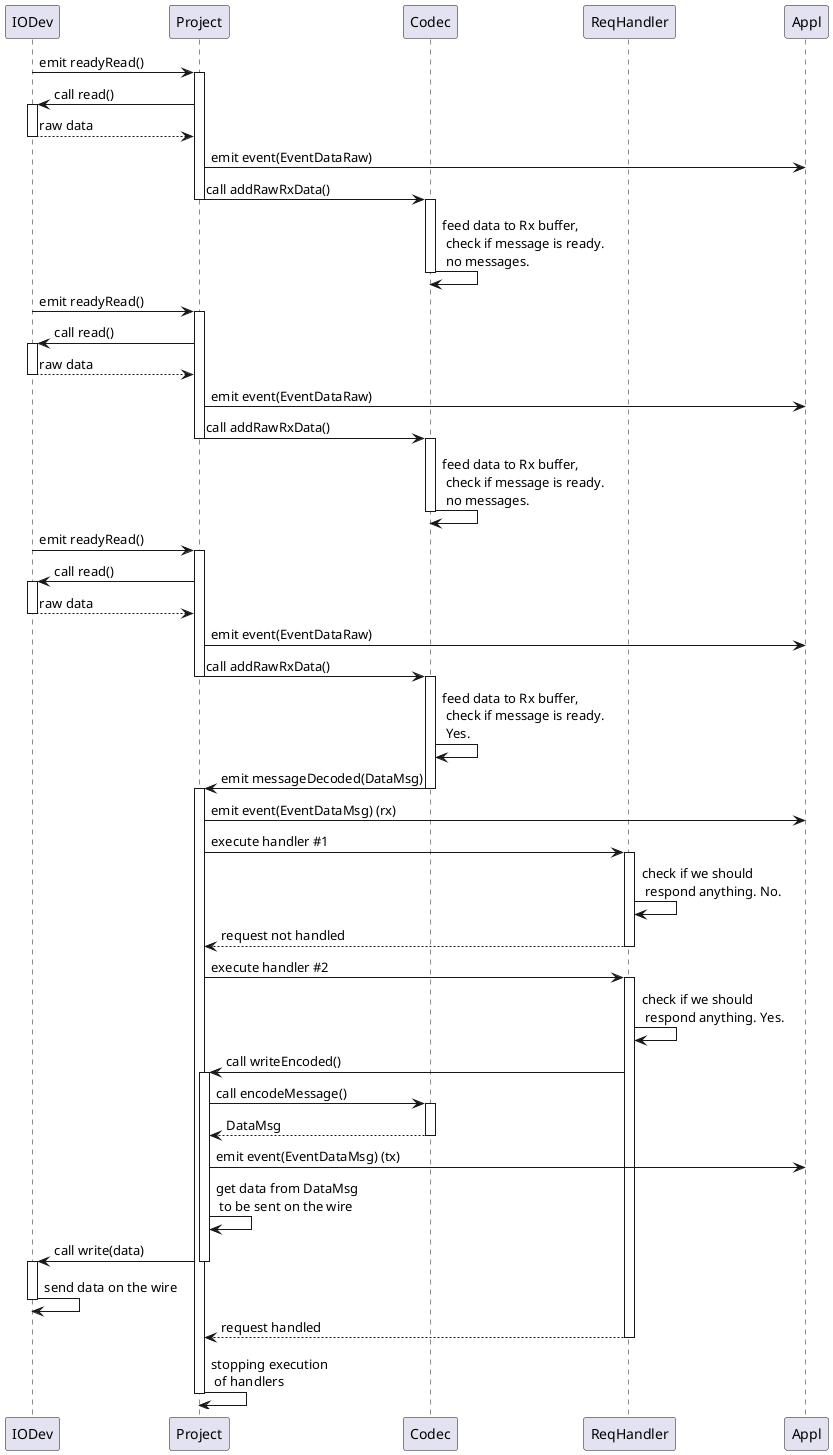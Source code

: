 @startuml

participant IODev
participant Project
participant Codec
participant ReqHandler
participant Appl

IODev -> Project: emit readyRead()
activate Project
Project -> IODev: call read()
activate IODev
IODev --> Project: raw data
deactivate IODev

Project -> Appl: emit event(EventDataRaw)
Project -> Codec: call addRawRxData()
deactivate Project
activate Codec
Codec -> Codec: feed data to Rx buffer, \n check if message is ready. \n no messages.
deactivate Codec

IODev -> Project: emit readyRead()
activate Project
Project -> IODev: call read()
activate IODev
IODev --> Project: raw data
deactivate IODev
Project -> Appl: emit event(EventDataRaw)
Project -> Codec: call addRawRxData()
deactivate Project
activate Codec
Codec -> Codec: feed data to Rx buffer, \n check if message is ready. \n no messages.
deactivate Codec

IODev -> Project: emit readyRead()
activate Project
Project -> IODev: call read()
activate IODev
IODev --> Project: raw data
deactivate IODev
Project -> Appl: emit event(EventDataRaw)
Project -> Codec: call addRawRxData()
deactivate Project
activate Codec
Codec -> Codec: feed data to Rx buffer, \n check if message is ready. \n Yes.

Codec -> Project: emit messageDecoded(DataMsg)
deactivate Codec
activate Project
Project -> Appl: emit event(EventDataMsg) (rx)

Project -> ReqHandler: execute handler #1
activate ReqHandler
ReqHandler -> ReqHandler: check if we should\n respond anything. No.
ReqHandler --> Project: request not handled
deactivate ReqHandler

Project -> ReqHandler: execute handler #2
activate ReqHandler
ReqHandler -> ReqHandler: check if we should\n respond anything. Yes.
ReqHandler -> Project: call writeEncoded()
activate Project
Project -> Codec: call encodeMessage()
activate Codec
Codec --> Project: DataMsg
deactivate Codec
Project -> Appl: emit event(EventDataMsg) (tx)
Project -> Project: get data from DataMsg\n to be sent on the wire
Project -> IODev: call write(data)
deactivate Project
activate IODev
IODev -> IODev: send data on the wire
deactivate IODev
ReqHandler --> Project: request handled
deactivate ReqHandler
Project -> Project: stopping execution\n of handlers
deactivate Project

@enduml

